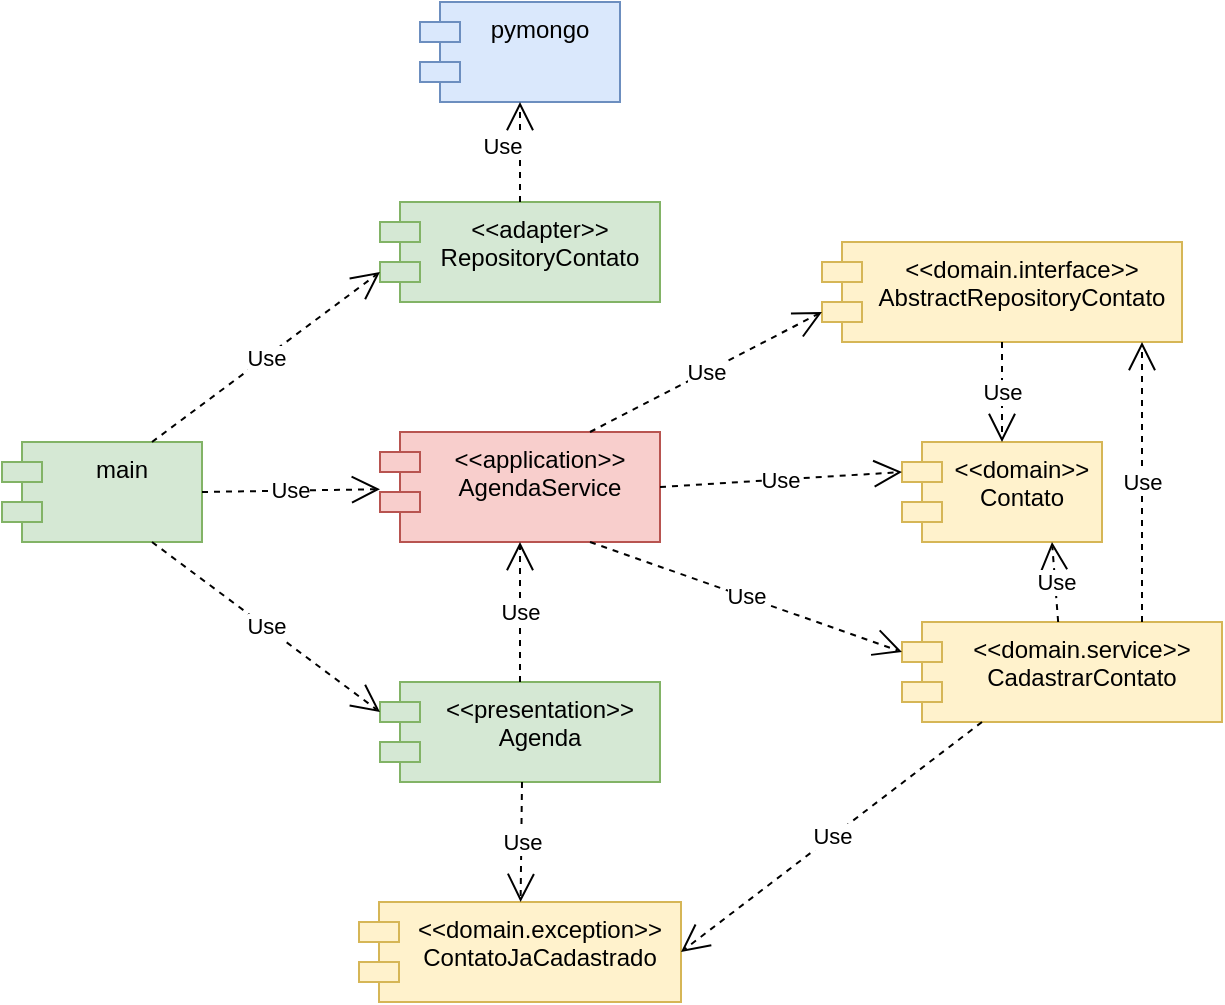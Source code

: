 <mxfile version="13.7.9" type="device"><diagram id="pzng6If638fGRbwIrllF" name="Page-1"><mxGraphModel dx="1332" dy="782" grid="1" gridSize="10" guides="1" tooltips="1" connect="1" arrows="1" fold="1" page="1" pageScale="1" pageWidth="850" pageHeight="1100" math="0" shadow="0"><root><mxCell id="0"/><mxCell id="1" parent="0"/><mxCell id="9tMdB30889EsqUfrvv9o-1" value="main" style="shape=module;align=left;spacingLeft=20;align=center;verticalAlign=top;fillColor=#d5e8d4;strokeColor=#82b366;" vertex="1" parent="1"><mxGeometry x="80" y="230" width="100" height="50" as="geometry"/></mxCell><mxCell id="9tMdB30889EsqUfrvv9o-2" value="Use" style="endArrow=open;endSize=12;dashed=1;html=1;exitX=1;exitY=0.5;exitDx=0;exitDy=0;" edge="1" parent="1" source="9tMdB30889EsqUfrvv9o-1" target="9tMdB30889EsqUfrvv9o-3"><mxGeometry width="160" relative="1" as="geometry"><mxPoint x="340" y="400" as="sourcePoint"/><mxPoint x="500" y="400" as="targetPoint"/></mxGeometry></mxCell><mxCell id="9tMdB30889EsqUfrvv9o-3" value="&lt;&lt;application&gt;&gt;&#10;AgendaService" style="shape=module;align=left;spacingLeft=20;align=center;verticalAlign=top;fillColor=#f8cecc;strokeColor=#b85450;" vertex="1" parent="1"><mxGeometry x="269" y="225" width="140" height="55" as="geometry"/></mxCell><mxCell id="9tMdB30889EsqUfrvv9o-4" value="&lt;&lt;adapter&gt;&gt;&#10;RepositoryContato" style="shape=module;align=left;spacingLeft=20;align=center;verticalAlign=top;fillColor=#d5e8d4;strokeColor=#82b366;" vertex="1" parent="1"><mxGeometry x="269" y="110" width="140" height="50" as="geometry"/></mxCell><mxCell id="9tMdB30889EsqUfrvv9o-5" value="&lt;&lt;presentation&gt;&gt;&#10;Agenda" style="shape=module;align=left;spacingLeft=20;align=center;verticalAlign=top;fillColor=#d5e8d4;strokeColor=#82b366;" vertex="1" parent="1"><mxGeometry x="269" y="350" width="140" height="50" as="geometry"/></mxCell><mxCell id="9tMdB30889EsqUfrvv9o-6" value="Use" style="endArrow=open;endSize=12;dashed=1;html=1;exitX=0.75;exitY=0;exitDx=0;exitDy=0;entryX=0;entryY=0;entryDx=0;entryDy=35;entryPerimeter=0;" edge="1" parent="1" source="9tMdB30889EsqUfrvv9o-1" target="9tMdB30889EsqUfrvv9o-4"><mxGeometry width="160" relative="1" as="geometry"><mxPoint x="190" y="265" as="sourcePoint"/><mxPoint x="279" y="263.601" as="targetPoint"/></mxGeometry></mxCell><mxCell id="9tMdB30889EsqUfrvv9o-7" value="Use" style="endArrow=open;endSize=12;dashed=1;html=1;exitX=0.75;exitY=1;exitDx=0;exitDy=0;entryX=0;entryY=0;entryDx=0;entryDy=15;entryPerimeter=0;" edge="1" parent="1" source="9tMdB30889EsqUfrvv9o-1" target="9tMdB30889EsqUfrvv9o-5"><mxGeometry width="160" relative="1" as="geometry"><mxPoint x="200" y="275" as="sourcePoint"/><mxPoint x="289" y="273.601" as="targetPoint"/></mxGeometry></mxCell><mxCell id="9tMdB30889EsqUfrvv9o-8" value="Use" style="endArrow=open;endSize=12;dashed=1;html=1;exitX=0.5;exitY=0;exitDx=0;exitDy=0;entryX=0.5;entryY=1;entryDx=0;entryDy=0;" edge="1" parent="1" source="9tMdB30889EsqUfrvv9o-5" target="9tMdB30889EsqUfrvv9o-3"><mxGeometry width="160" relative="1" as="geometry"><mxPoint x="165" y="290" as="sourcePoint"/><mxPoint x="279" y="375" as="targetPoint"/></mxGeometry></mxCell><mxCell id="9tMdB30889EsqUfrvv9o-9" value="&lt;&lt;domain.exception&gt;&gt;&#10;ContatoJaCadastrado" style="shape=module;align=left;spacingLeft=20;align=center;verticalAlign=top;fillColor=#fff2cc;strokeColor=#d6b656;" vertex="1" parent="1"><mxGeometry x="258.5" y="460" width="161" height="50" as="geometry"/></mxCell><mxCell id="9tMdB30889EsqUfrvv9o-10" value="Use" style="endArrow=open;endSize=12;dashed=1;html=1;" edge="1" parent="1" target="9tMdB30889EsqUfrvv9o-9"><mxGeometry width="160" relative="1" as="geometry"><mxPoint x="340" y="400" as="sourcePoint"/><mxPoint x="500" y="400" as="targetPoint"/></mxGeometry></mxCell><mxCell id="9tMdB30889EsqUfrvv9o-11" value="&lt;&lt;domain&gt;&gt;&#10;Contato" style="shape=module;align=left;spacingLeft=20;align=center;verticalAlign=top;fillColor=#fff2cc;strokeColor=#d6b656;" vertex="1" parent="1"><mxGeometry x="530" y="230" width="100" height="50" as="geometry"/></mxCell><mxCell id="9tMdB30889EsqUfrvv9o-12" value="&lt;&lt;domain.interface&gt;&gt;&#10;AbstractRepositoryContato" style="shape=module;align=left;spacingLeft=20;align=center;verticalAlign=top;fillColor=#fff2cc;strokeColor=#d6b656;" vertex="1" parent="1"><mxGeometry x="490" y="130" width="180" height="50" as="geometry"/></mxCell><mxCell id="9tMdB30889EsqUfrvv9o-14" value="&lt;&lt;domain.service&gt;&gt;&#10;CadastrarContato" style="shape=module;align=left;spacingLeft=20;align=center;verticalAlign=top;fillColor=#fff2cc;strokeColor=#d6b656;" vertex="1" parent="1"><mxGeometry x="530" y="320" width="160" height="50" as="geometry"/></mxCell><mxCell id="9tMdB30889EsqUfrvv9o-15" value="Use" style="endArrow=open;endSize=12;dashed=1;html=1;exitX=1;exitY=0.5;exitDx=0;exitDy=0;entryX=0;entryY=0;entryDx=0;entryDy=15;entryPerimeter=0;" edge="1" parent="1" source="9tMdB30889EsqUfrvv9o-3" target="9tMdB30889EsqUfrvv9o-11"><mxGeometry width="160" relative="1" as="geometry"><mxPoint x="349" y="360" as="sourcePoint"/><mxPoint x="349" y="290" as="targetPoint"/></mxGeometry></mxCell><mxCell id="9tMdB30889EsqUfrvv9o-16" value="Use" style="endArrow=open;endSize=12;dashed=1;html=1;exitX=0.75;exitY=0;exitDx=0;exitDy=0;entryX=0;entryY=0;entryDx=0;entryDy=35;entryPerimeter=0;" edge="1" parent="1" source="9tMdB30889EsqUfrvv9o-3" target="9tMdB30889EsqUfrvv9o-12"><mxGeometry width="160" relative="1" as="geometry"><mxPoint x="419" y="262.5" as="sourcePoint"/><mxPoint x="540" y="255" as="targetPoint"/></mxGeometry></mxCell><mxCell id="9tMdB30889EsqUfrvv9o-17" value="Use" style="endArrow=open;endSize=12;dashed=1;html=1;exitX=0.75;exitY=1;exitDx=0;exitDy=0;entryX=0;entryY=0;entryDx=0;entryDy=15;entryPerimeter=0;" edge="1" parent="1" source="9tMdB30889EsqUfrvv9o-3" target="9tMdB30889EsqUfrvv9o-14"><mxGeometry width="160" relative="1" as="geometry"><mxPoint x="384" y="235" as="sourcePoint"/><mxPoint x="500" y="185" as="targetPoint"/></mxGeometry></mxCell><mxCell id="9tMdB30889EsqUfrvv9o-18" value="Use" style="endArrow=open;endSize=12;dashed=1;html=1;exitX=0.5;exitY=1;exitDx=0;exitDy=0;entryX=0.5;entryY=0;entryDx=0;entryDy=0;" edge="1" parent="1" source="9tMdB30889EsqUfrvv9o-12" target="9tMdB30889EsqUfrvv9o-11"><mxGeometry width="160" relative="1" as="geometry"><mxPoint x="340" y="400" as="sourcePoint"/><mxPoint x="500" y="400" as="targetPoint"/></mxGeometry></mxCell><mxCell id="9tMdB30889EsqUfrvv9o-19" value="Use" style="endArrow=open;endSize=12;dashed=1;html=1;entryX=1;entryY=0.5;entryDx=0;entryDy=0;exitX=0.25;exitY=1;exitDx=0;exitDy=0;" edge="1" parent="1" source="9tMdB30889EsqUfrvv9o-14" target="9tMdB30889EsqUfrvv9o-9"><mxGeometry width="160" relative="1" as="geometry"><mxPoint x="340" y="400" as="sourcePoint"/><mxPoint x="500" y="400" as="targetPoint"/></mxGeometry></mxCell><mxCell id="9tMdB30889EsqUfrvv9o-20" value="Use" style="endArrow=open;endSize=12;dashed=1;html=1;entryX=0.75;entryY=1;entryDx=0;entryDy=0;" edge="1" parent="1" source="9tMdB30889EsqUfrvv9o-14" target="9tMdB30889EsqUfrvv9o-11"><mxGeometry width="160" relative="1" as="geometry"><mxPoint x="394" y="245" as="sourcePoint"/><mxPoint x="510" y="195" as="targetPoint"/></mxGeometry></mxCell><mxCell id="9tMdB30889EsqUfrvv9o-21" value="Use" style="endArrow=open;endSize=12;dashed=1;html=1;exitX=0.75;exitY=0;exitDx=0;exitDy=0;" edge="1" parent="1" source="9tMdB30889EsqUfrvv9o-14"><mxGeometry width="160" relative="1" as="geometry"><mxPoint x="404" y="255" as="sourcePoint"/><mxPoint x="650" y="180" as="targetPoint"/></mxGeometry></mxCell><mxCell id="9tMdB30889EsqUfrvv9o-22" value="pymongo" style="shape=module;align=left;spacingLeft=20;align=center;verticalAlign=top;fillColor=#dae8fc;strokeColor=#6c8ebf;" vertex="1" parent="1"><mxGeometry x="289" y="10" width="100" height="50" as="geometry"/></mxCell><mxCell id="9tMdB30889EsqUfrvv9o-23" value="Use" style="endArrow=open;endSize=12;dashed=1;html=1;exitX=0.5;exitY=0;exitDx=0;exitDy=0;" edge="1" parent="1" source="9tMdB30889EsqUfrvv9o-4" target="9tMdB30889EsqUfrvv9o-22"><mxGeometry x="0.143" y="9" width="160" relative="1" as="geometry"><mxPoint x="349" y="360" as="sourcePoint"/><mxPoint x="349" y="290" as="targetPoint"/><mxPoint as="offset"/></mxGeometry></mxCell></root></mxGraphModel></diagram></mxfile>
